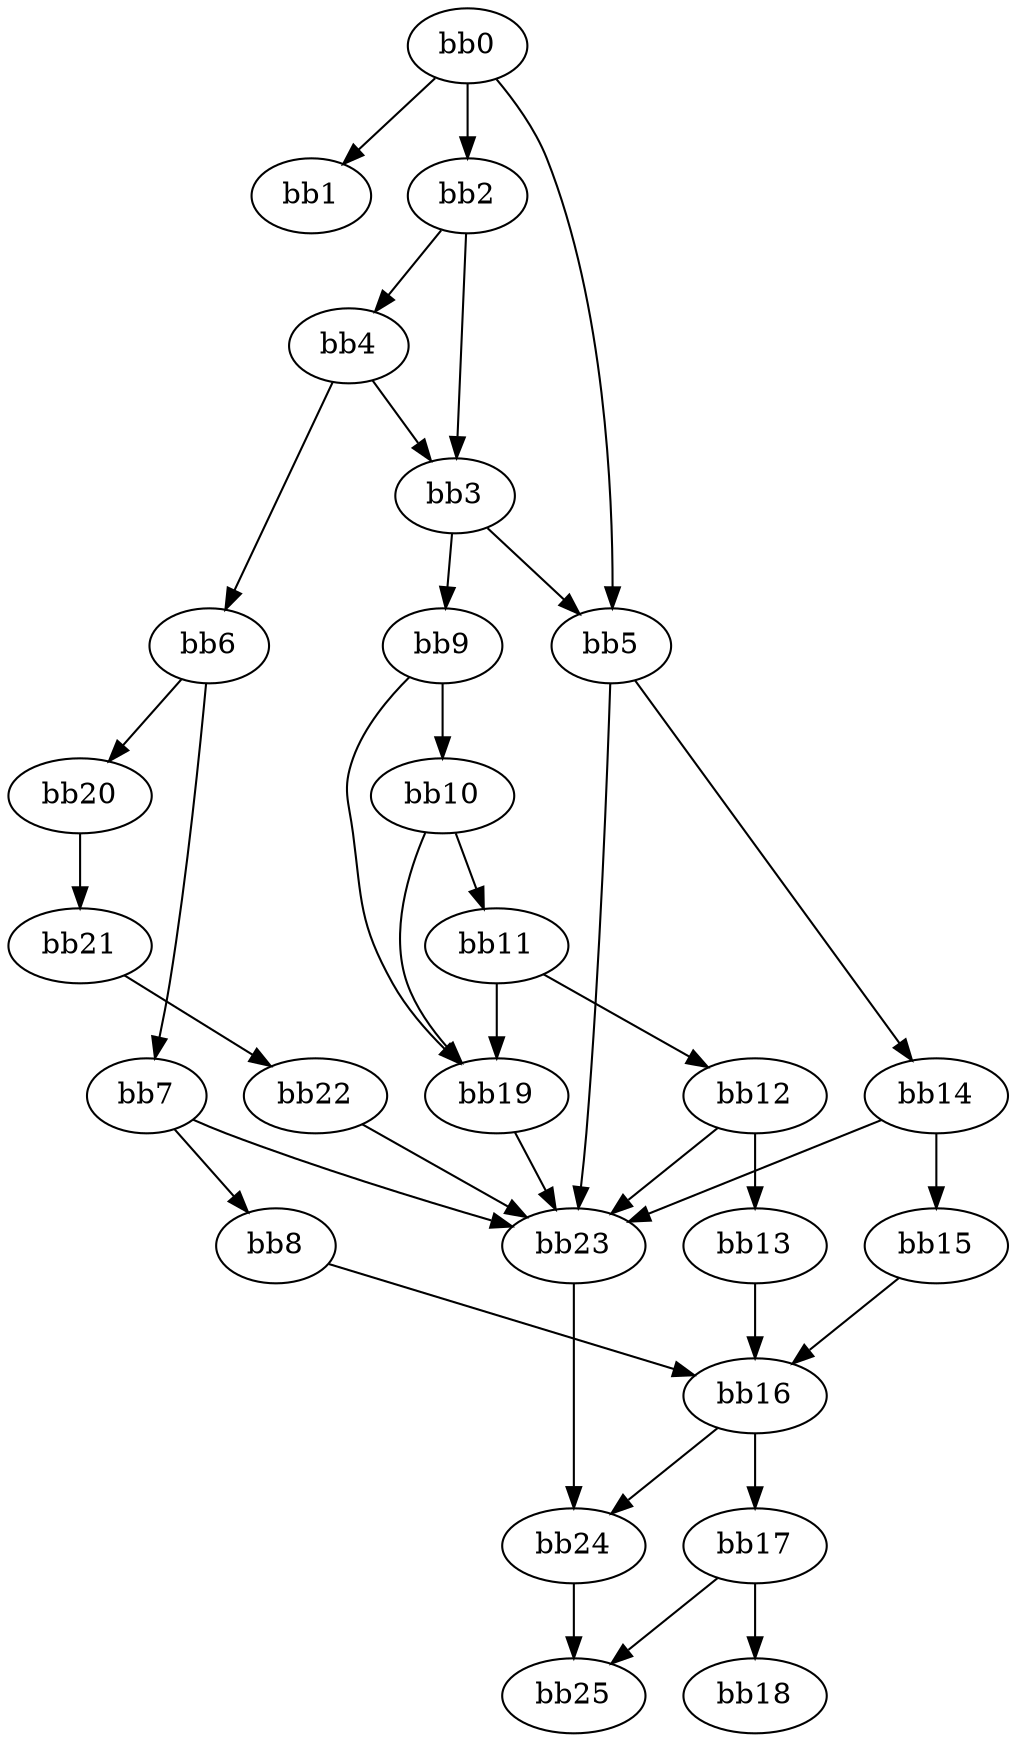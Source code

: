 digraph {
    0 [ label = "bb0\l" ]
    1 [ label = "bb1\l" ]
    2 [ label = "bb2\l" ]
    3 [ label = "bb3\l" ]
    4 [ label = "bb4\l" ]
    5 [ label = "bb5\l" ]
    6 [ label = "bb6\l" ]
    7 [ label = "bb7\l" ]
    8 [ label = "bb8\l" ]
    9 [ label = "bb9\l" ]
    10 [ label = "bb10\l" ]
    11 [ label = "bb11\l" ]
    12 [ label = "bb12\l" ]
    13 [ label = "bb13\l" ]
    14 [ label = "bb14\l" ]
    15 [ label = "bb15\l" ]
    16 [ label = "bb16\l" ]
    17 [ label = "bb17\l" ]
    18 [ label = "bb18\l" ]
    19 [ label = "bb19\l" ]
    20 [ label = "bb20\l" ]
    21 [ label = "bb21\l" ]
    22 [ label = "bb22\l" ]
    23 [ label = "bb23\l" ]
    24 [ label = "bb24\l" ]
    25 [ label = "bb25\l" ]
    0 -> 1 [ ]
    0 -> 2 [ ]
    0 -> 5 [ ]
    2 -> 3 [ ]
    2 -> 4 [ ]
    3 -> 5 [ ]
    3 -> 9 [ ]
    4 -> 3 [ ]
    4 -> 6 [ ]
    5 -> 14 [ ]
    5 -> 23 [ ]
    6 -> 7 [ ]
    6 -> 20 [ ]
    7 -> 8 [ ]
    7 -> 23 [ ]
    8 -> 16 [ ]
    9 -> 10 [ ]
    9 -> 19 [ ]
    10 -> 11 [ ]
    10 -> 19 [ ]
    11 -> 12 [ ]
    11 -> 19 [ ]
    12 -> 13 [ ]
    12 -> 23 [ ]
    13 -> 16 [ ]
    14 -> 15 [ ]
    14 -> 23 [ ]
    15 -> 16 [ ]
    16 -> 17 [ ]
    16 -> 24 [ ]
    17 -> 18 [ ]
    17 -> 25 [ ]
    19 -> 23 [ ]
    20 -> 21 [ ]
    21 -> 22 [ ]
    22 -> 23 [ ]
    23 -> 24 [ ]
    24 -> 25 [ ]
}


